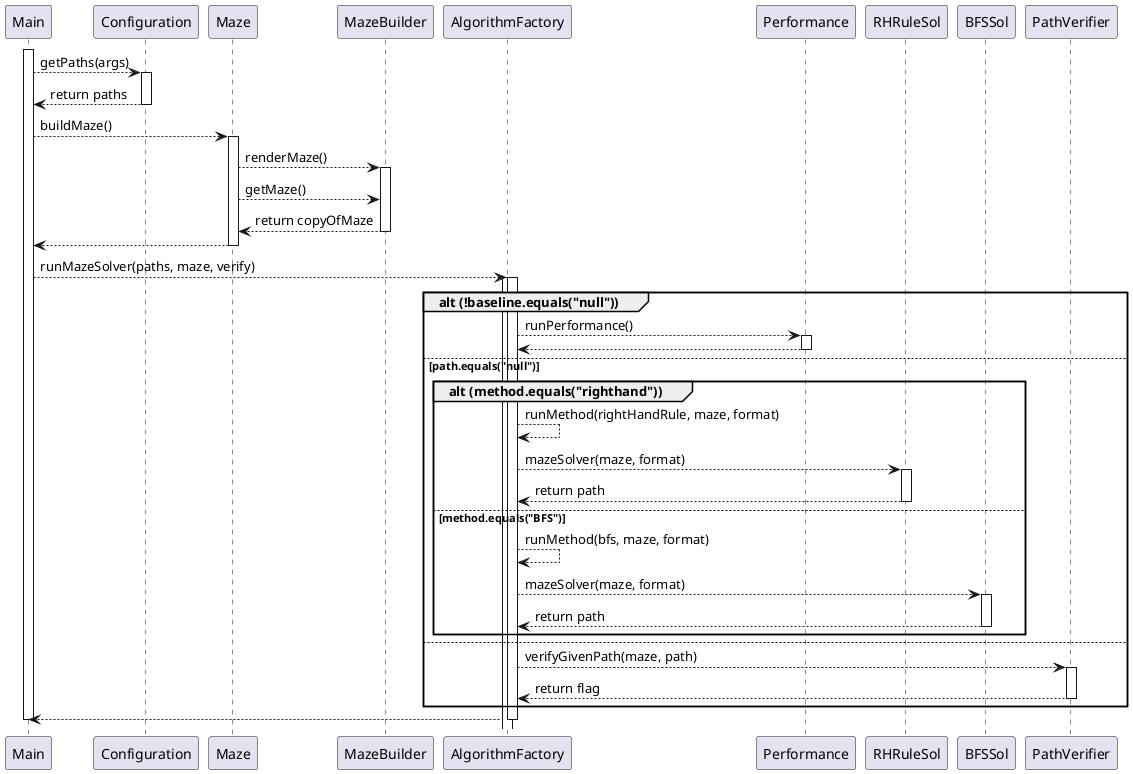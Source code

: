 @startuml Sequence

    participant Main
    participant Configuration
    participant Maze
    participant MazeBuilder
    participant AlgorithmFactory
    participant Performance
    participant RHRuleSol
    participant BFSSol
    participant PathVerifier
    
    activate Main
    Main --> Configuration: getPaths(args) 
    activate Configuration
    Main <-- Configuration: return paths
    deactivate Configuration

    Main --> Maze: buildMaze()
    activate Maze
    
    Maze --> MazeBuilder: renderMaze()
    activate MazeBuilder
    Maze --> MazeBuilder: getMaze()
    Maze <-- MazeBuilder: return copyOfMaze
    deactivate MazeBuilder
    Main <-- Maze: 
    deactivate Maze

    Main --> AlgorithmFactory ++: runMazeSolver(paths, maze, verify)
    activate AlgorithmFactory
    group alt (!baseline.equals("null"))

    AlgorithmFactory --> Performance: runPerformance()
    activate Performance

    AlgorithmFactory <-- Performance
    deactivate Performance
    else path.equals("null")

    group alt (method.equals("righthand"))
    AlgorithmFactory --> AlgorithmFactory: runMethod(rightHandRule, maze, format)
    AlgorithmFactory --> RHRuleSol: mazeSolver(maze, format)
    activate RHRuleSol
    AlgorithmFactory <-- RHRuleSol: return path
    deactivate RHRuleSol

    else method.equals("BFS")
    AlgorithmFactory --> AlgorithmFactory: runMethod(bfs, maze, format)
    AlgorithmFactory --> BFSSol: mazeSolver(maze, format)
    activate BFSSol
    AlgorithmFactory <-- BFSSol: return path
    deactivate BFSSol
    end
    else 

    AlgorithmFactory --> PathVerifier: verifyGivenPath(maze, path)
    activate PathVerifier
    AlgorithmFactory <-- PathVerifier: return flag
    deactivate PathVerifier
    end

    Main <-- AlgorithmFactory
    deactivate AlgorithmFactory
    deactivate Main
@enduml